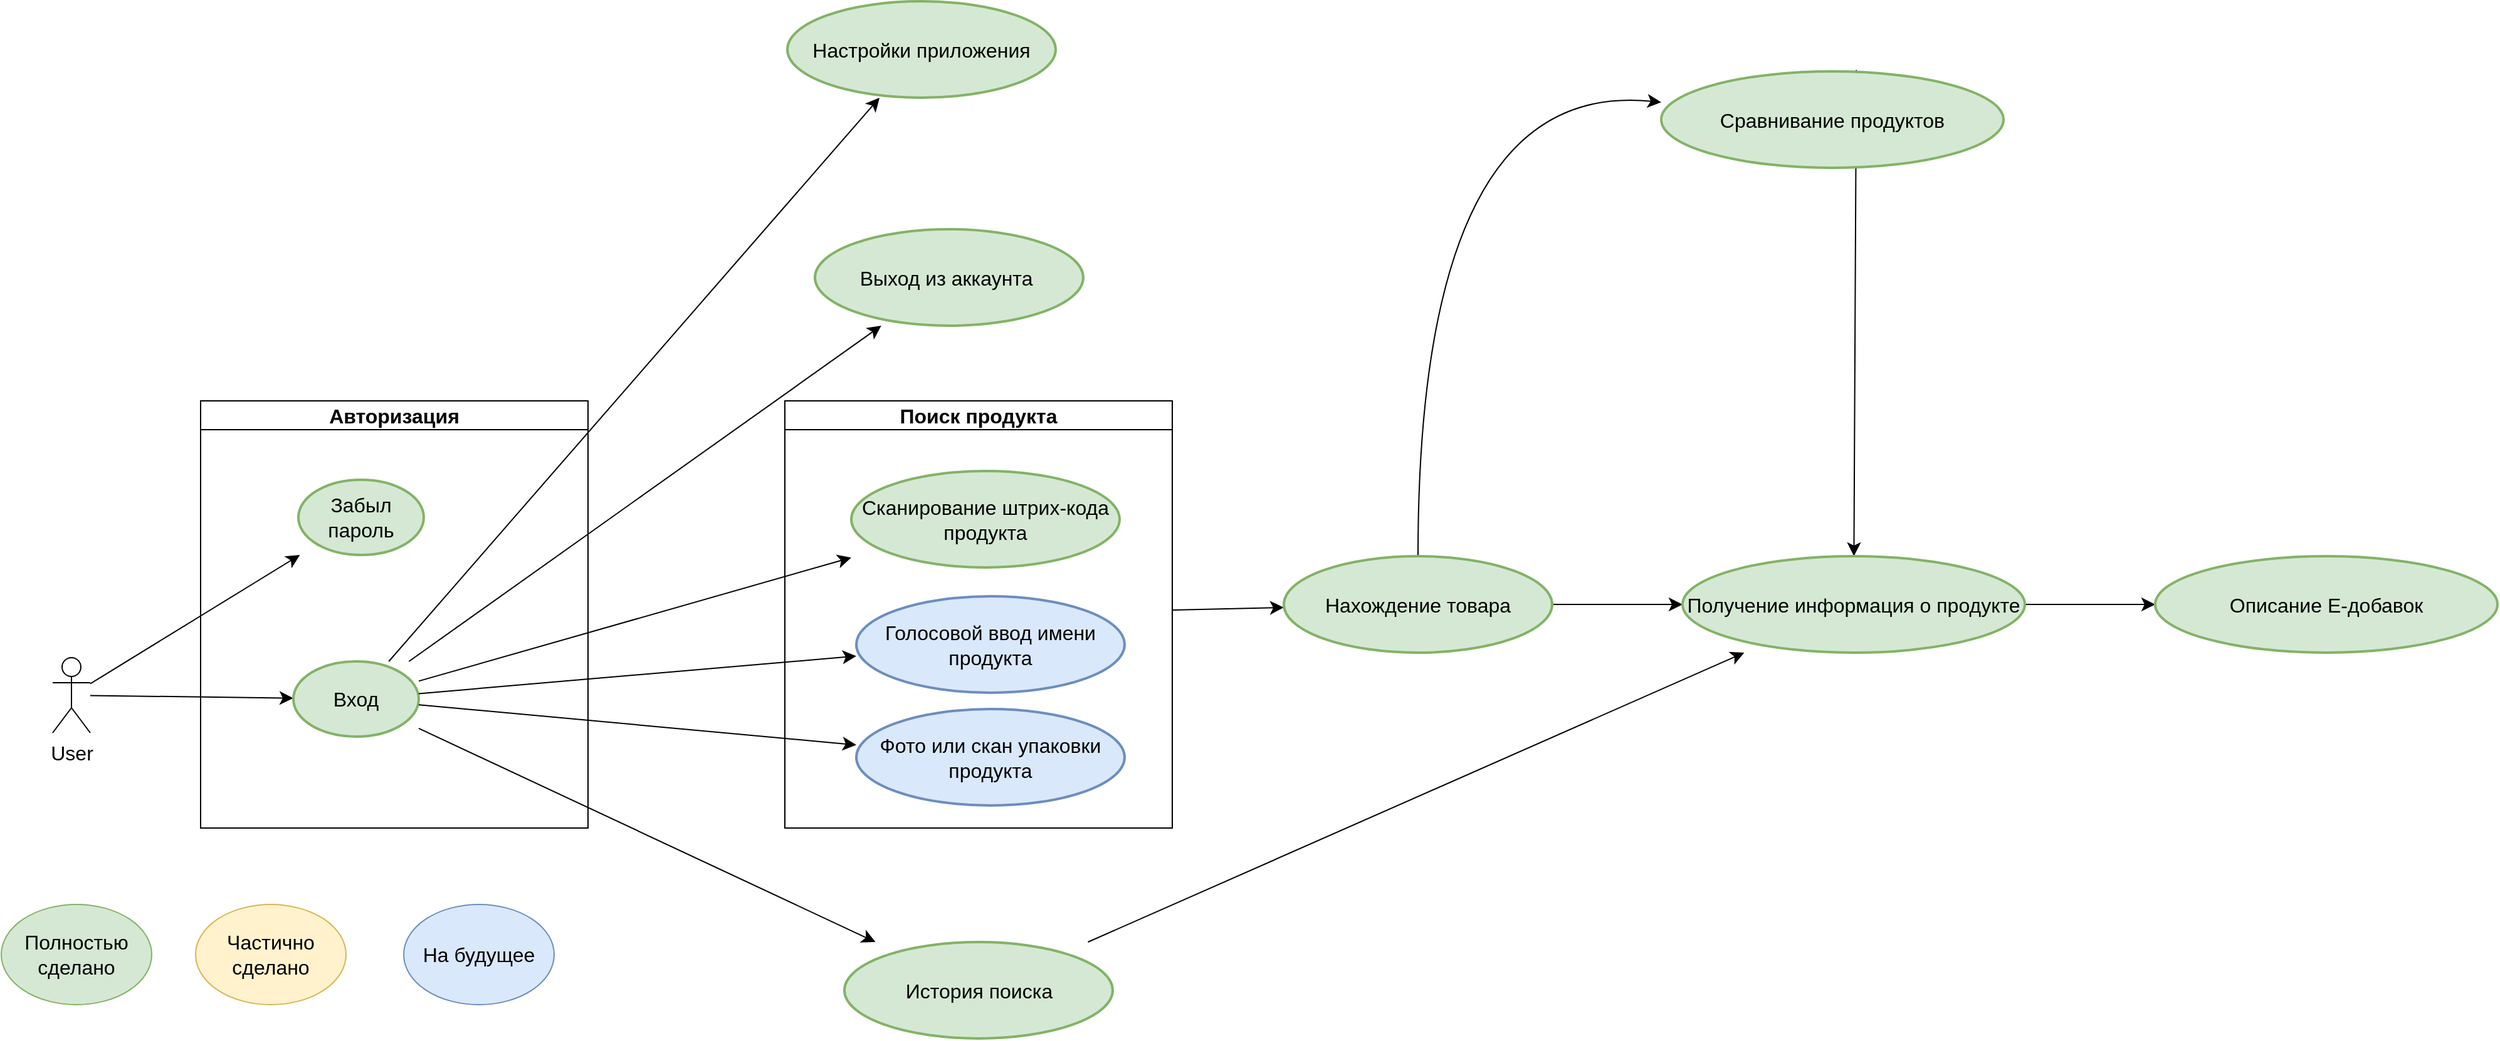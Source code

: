 <mxfile version="21.1.8" type="github" pages="3">
  <diagram name="Краткая" id="bCQILogSz7Zd9uqQqifb">
    <mxGraphModel dx="2238" dy="1818" grid="0" gridSize="10" guides="1" tooltips="1" connect="1" arrows="1" fold="1" page="0" pageScale="1" pageWidth="827" pageHeight="1169" math="0" shadow="0">
      <root>
        <mxCell id="0" />
        <mxCell id="1" parent="0" />
        <mxCell id="K-NvHZD64r7CuI1TDK3c-10" style="edgeStyle=none;curved=1;rounded=0;orthogonalLoop=1;jettySize=auto;html=1;fontSize=12;startSize=8;endSize=8;" parent="1" source="K-NvHZD64r7CuI1TDK3c-6" target="K-NvHZD64r7CuI1TDK3c-9" edge="1">
          <mxGeometry relative="1" as="geometry" />
        </mxCell>
        <mxCell id="K-NvHZD64r7CuI1TDK3c-14" style="edgeStyle=none;curved=1;rounded=0;orthogonalLoop=1;jettySize=auto;html=1;fontSize=12;startSize=8;endSize=8;" parent="1" source="K-NvHZD64r7CuI1TDK3c-6" target="K-NvHZD64r7CuI1TDK3c-12" edge="1">
          <mxGeometry relative="1" as="geometry" />
        </mxCell>
        <mxCell id="K-NvHZD64r7CuI1TDK3c-6" value="User&lt;br&gt;" style="shape=umlActor;verticalLabelPosition=bottom;verticalAlign=top;html=1;outlineConnect=0;fontSize=16;" parent="1" vertex="1">
          <mxGeometry x="-108" y="42" width="30" height="60" as="geometry" />
        </mxCell>
        <mxCell id="K-NvHZD64r7CuI1TDK3c-16" value="Авторизация" style="swimlane;whiteSpace=wrap;html=1;fontSize=16;startSize=23;" parent="1" vertex="1">
          <mxGeometry x="10" y="-163" width="309" height="341" as="geometry" />
        </mxCell>
        <mxCell id="K-NvHZD64r7CuI1TDK3c-12" value="Забыл пароль" style="strokeWidth=2;html=1;shape=mxgraph.flowchart.start_1;whiteSpace=wrap;fontSize=16;fillColor=#d5e8d4;strokeColor=#82b366;" parent="K-NvHZD64r7CuI1TDK3c-16" vertex="1">
          <mxGeometry x="78" y="63" width="100" height="60" as="geometry" />
        </mxCell>
        <mxCell id="K-NvHZD64r7CuI1TDK3c-9" value="Вход" style="strokeWidth=2;html=1;shape=mxgraph.flowchart.start_1;whiteSpace=wrap;fontSize=16;fillColor=#d5e8d4;strokeColor=#82b366;" parent="K-NvHZD64r7CuI1TDK3c-16" vertex="1">
          <mxGeometry x="74" y="208" width="100" height="60" as="geometry" />
        </mxCell>
        <mxCell id="K-NvHZD64r7CuI1TDK3c-45" style="edgeStyle=none;curved=1;rounded=0;orthogonalLoop=1;jettySize=auto;html=1;fontSize=12;startSize=8;endSize=8;" parent="1" source="K-NvHZD64r7CuI1TDK3c-20" target="K-NvHZD64r7CuI1TDK3c-44" edge="1">
          <mxGeometry relative="1" as="geometry" />
        </mxCell>
        <mxCell id="K-NvHZD64r7CuI1TDK3c-20" value="Поиск продукта" style="swimlane;whiteSpace=wrap;html=1;fontSize=16;" parent="1" vertex="1">
          <mxGeometry x="476" y="-163" width="309" height="341" as="geometry" />
        </mxCell>
        <mxCell id="K-NvHZD64r7CuI1TDK3c-17" value="Сканирование штрих-кода продукта" style="strokeWidth=2;html=1;shape=mxgraph.flowchart.start_1;whiteSpace=wrap;fontSize=16;fillColor=#d5e8d4;strokeColor=#82b366;" parent="K-NvHZD64r7CuI1TDK3c-20" vertex="1">
          <mxGeometry x="53" y="56" width="214" height="77" as="geometry" />
        </mxCell>
        <mxCell id="K-NvHZD64r7CuI1TDK3c-23" value="Голосовой ввод имени продукта" style="strokeWidth=2;html=1;shape=mxgraph.flowchart.start_1;whiteSpace=wrap;fontSize=16;fillColor=#dae8fc;strokeColor=#6c8ebf;" parent="K-NvHZD64r7CuI1TDK3c-20" vertex="1">
          <mxGeometry x="57" y="156" width="214" height="77" as="geometry" />
        </mxCell>
        <mxCell id="K-NvHZD64r7CuI1TDK3c-24" value="Фото или скан упаковки продукта" style="strokeWidth=2;html=1;shape=mxgraph.flowchart.start_1;whiteSpace=wrap;fontSize=16;fillColor=#dae8fc;strokeColor=#6c8ebf;" parent="K-NvHZD64r7CuI1TDK3c-20" vertex="1">
          <mxGeometry x="57" y="246" width="214" height="77" as="geometry" />
        </mxCell>
        <mxCell id="K-NvHZD64r7CuI1TDK3c-28" style="edgeStyle=none;curved=1;rounded=0;orthogonalLoop=1;jettySize=auto;html=1;fontSize=12;startSize=8;endSize=8;" parent="1" source="K-NvHZD64r7CuI1TDK3c-9" target="K-NvHZD64r7CuI1TDK3c-17" edge="1">
          <mxGeometry relative="1" as="geometry" />
        </mxCell>
        <mxCell id="K-NvHZD64r7CuI1TDK3c-29" style="edgeStyle=none;curved=1;rounded=0;orthogonalLoop=1;jettySize=auto;html=1;fontSize=12;startSize=8;endSize=8;" parent="1" source="K-NvHZD64r7CuI1TDK3c-9" target="K-NvHZD64r7CuI1TDK3c-23" edge="1">
          <mxGeometry relative="1" as="geometry" />
        </mxCell>
        <mxCell id="K-NvHZD64r7CuI1TDK3c-30" style="edgeStyle=none;curved=1;rounded=0;orthogonalLoop=1;jettySize=auto;html=1;fontSize=12;startSize=8;endSize=8;" parent="1" source="K-NvHZD64r7CuI1TDK3c-9" target="K-NvHZD64r7CuI1TDK3c-24" edge="1">
          <mxGeometry relative="1" as="geometry" />
        </mxCell>
        <mxCell id="K-NvHZD64r7CuI1TDK3c-46" style="edgeStyle=none;curved=1;rounded=0;orthogonalLoop=1;jettySize=auto;html=1;fontSize=12;startSize=8;endSize=8;" parent="1" source="K-NvHZD64r7CuI1TDK3c-44" target="K-NvHZD64r7CuI1TDK3c-34" edge="1">
          <mxGeometry relative="1" as="geometry">
            <mxPoint x="1200" y="217.521" as="targetPoint" />
          </mxGeometry>
        </mxCell>
        <mxCell id="K-NvHZD64r7CuI1TDK3c-64" style="edgeStyle=none;curved=1;rounded=0;orthogonalLoop=1;jettySize=auto;html=1;fontSize=12;startSize=8;endSize=8;" parent="1" source="K-NvHZD64r7CuI1TDK3c-44" target="K-NvHZD64r7CuI1TDK3c-52" edge="1">
          <mxGeometry relative="1" as="geometry">
            <mxPoint x="1195" y="-523.155" as="targetPoint" />
            <Array as="points">
              <mxPoint x="981" y="-421" />
            </Array>
          </mxGeometry>
        </mxCell>
        <mxCell id="K-NvHZD64r7CuI1TDK3c-44" value="Нахождение товара" style="strokeWidth=2;html=1;shape=mxgraph.flowchart.start_1;whiteSpace=wrap;fontSize=16;fillColor=#d5e8d4;strokeColor=#82b366;" parent="1" vertex="1">
          <mxGeometry x="874" y="-39" width="214" height="77" as="geometry" />
        </mxCell>
        <mxCell id="K-NvHZD64r7CuI1TDK3c-65" style="edgeStyle=none;curved=1;rounded=0;orthogonalLoop=1;jettySize=auto;html=1;fontSize=12;startSize=8;endSize=8;" parent="1" source="K-NvHZD64r7CuI1TDK3c-34" target="K-NvHZD64r7CuI1TDK3c-49" edge="1">
          <mxGeometry relative="1" as="geometry">
            <mxPoint x="1509.0" y="-186" as="sourcePoint" />
            <mxPoint x="1664" y="-186" as="targetPoint" />
          </mxGeometry>
        </mxCell>
        <mxCell id="K-NvHZD64r7CuI1TDK3c-76" style="edgeStyle=none;curved=1;rounded=0;orthogonalLoop=1;jettySize=auto;html=1;fontSize=12;startSize=8;endSize=8;" parent="1" source="K-NvHZD64r7CuI1TDK3c-9" target="K-NvHZD64r7CuI1TDK3c-67" edge="1">
          <mxGeometry relative="1" as="geometry">
            <mxPoint x="476.0" y="-358.269" as="targetPoint" />
          </mxGeometry>
        </mxCell>
        <mxCell id="K-NvHZD64r7CuI1TDK3c-78" value="Частично сделано" style="ellipse;whiteSpace=wrap;html=1;fontSize=16;fillColor=#fff2cc;strokeColor=#d6b656;" parent="1" vertex="1">
          <mxGeometry x="6" y="239" width="120" height="80" as="geometry" />
        </mxCell>
        <mxCell id="K-NvHZD64r7CuI1TDK3c-79" value="На будущее" style="ellipse;whiteSpace=wrap;html=1;fontSize=16;fillColor=#dae8fc;strokeColor=#6c8ebf;" parent="1" vertex="1">
          <mxGeometry x="172" y="239" width="120" height="80" as="geometry" />
        </mxCell>
        <mxCell id="K-NvHZD64r7CuI1TDK3c-80" value="Полностью сделано" style="ellipse;whiteSpace=wrap;html=1;fontSize=16;fillColor=#d5e8d4;strokeColor=#82b366;" parent="1" vertex="1">
          <mxGeometry x="-149" y="239" width="120" height="80" as="geometry" />
        </mxCell>
        <mxCell id="K-NvHZD64r7CuI1TDK3c-86" style="edgeStyle=none;curved=1;rounded=0;orthogonalLoop=1;jettySize=auto;html=1;fontSize=12;startSize=8;endSize=8;exitX=0.57;exitY=-0.015;exitDx=0;exitDy=0;exitPerimeter=0;" parent="1" source="K-NvHZD64r7CuI1TDK3c-52" target="K-NvHZD64r7CuI1TDK3c-34" edge="1">
          <mxGeometry relative="1" as="geometry">
            <mxPoint x="1367.728" y="-416" as="sourcePoint" />
            <mxPoint x="1368.081" y="-356.5" as="targetPoint" />
          </mxGeometry>
        </mxCell>
        <mxCell id="K-NvHZD64r7CuI1TDK3c-89" style="edgeStyle=none;curved=1;rounded=0;orthogonalLoop=1;jettySize=auto;html=1;fontSize=12;startSize=8;endSize=8;" parent="1" source="K-NvHZD64r7CuI1TDK3c-82" target="K-NvHZD64r7CuI1TDK3c-34" edge="1">
          <mxGeometry relative="1" as="geometry">
            <mxPoint x="668.098" y="497" as="sourcePoint" />
            <mxPoint x="1200" y="1135.0" as="targetPoint" />
          </mxGeometry>
        </mxCell>
        <mxCell id="K-NvHZD64r7CuI1TDK3c-67" value="Настройки приложения" style="strokeWidth=2;html=1;shape=mxgraph.flowchart.start_1;whiteSpace=wrap;fontSize=16;fillColor=#d5e8d4;strokeColor=#82b366;" parent="1" vertex="1">
          <mxGeometry x="478" y="-482" width="214" height="77" as="geometry" />
        </mxCell>
        <mxCell id="8AD9DSGidVF8uUSSU_Lu-1" value="Выход из аккаунта&amp;nbsp;" style="strokeWidth=2;html=1;shape=mxgraph.flowchart.start_1;whiteSpace=wrap;fontSize=16;fillColor=#d5e8d4;strokeColor=#82b366;" parent="1" vertex="1">
          <mxGeometry x="500" y="-300" width="214" height="77" as="geometry" />
        </mxCell>
        <mxCell id="8AD9DSGidVF8uUSSU_Lu-2" style="edgeStyle=none;curved=1;rounded=0;orthogonalLoop=1;jettySize=auto;html=1;fontSize=12;startSize=8;endSize=8;" parent="1" source="K-NvHZD64r7CuI1TDK3c-9" target="8AD9DSGidVF8uUSSU_Lu-1" edge="1">
          <mxGeometry relative="1" as="geometry" />
        </mxCell>
        <mxCell id="K-NvHZD64r7CuI1TDK3c-82" value="История поиска" style="strokeWidth=2;html=1;shape=mxgraph.flowchart.start_1;whiteSpace=wrap;fontSize=16;fillColor=#d5e8d4;strokeColor=#82b366;" parent="1" vertex="1">
          <mxGeometry x="523.5" y="269" width="214" height="77" as="geometry" />
        </mxCell>
        <mxCell id="8AD9DSGidVF8uUSSU_Lu-3" style="edgeStyle=none;curved=1;rounded=0;orthogonalLoop=1;jettySize=auto;html=1;fontSize=12;startSize=8;endSize=8;" parent="1" source="K-NvHZD64r7CuI1TDK3c-9" target="K-NvHZD64r7CuI1TDK3c-82" edge="1">
          <mxGeometry relative="1" as="geometry" />
        </mxCell>
        <mxCell id="K-NvHZD64r7CuI1TDK3c-34" value="Получение информация о продукте" style="strokeWidth=2;html=1;shape=mxgraph.flowchart.start_1;whiteSpace=wrap;fontSize=16;fillColor=#d5e8d4;strokeColor=#82b366;" parent="1" vertex="1">
          <mxGeometry x="1192" y="-39" width="273" height="77" as="geometry" />
        </mxCell>
        <mxCell id="K-NvHZD64r7CuI1TDK3c-52" value="Сравнивание продуктов" style="strokeWidth=2;html=1;shape=mxgraph.flowchart.start_1;whiteSpace=wrap;fontSize=16;fillColor=#d5e8d4;strokeColor=#82b366;" parent="1" vertex="1">
          <mxGeometry x="1175" y="-426" width="273" height="77" as="geometry" />
        </mxCell>
        <mxCell id="K-NvHZD64r7CuI1TDK3c-49" value="Описание Е-добавок" style="strokeWidth=2;html=1;shape=mxgraph.flowchart.start_1;whiteSpace=wrap;fontSize=16;fillColor=#d5e8d4;strokeColor=#82b366;" parent="1" vertex="1">
          <mxGeometry x="1569" y="-39" width="273" height="77" as="geometry" />
        </mxCell>
      </root>
    </mxGraphModel>
  </diagram>
  <diagram name="Подробная" id="GknqjclqeqYh_Kkgwe8b">
    <mxGraphModel dx="2520" dy="2218" grid="1" gridSize="10" guides="1" tooltips="1" connect="1" arrows="1" fold="1" page="0" pageScale="1" pageWidth="827" pageHeight="1169" math="0" shadow="0">
      <root>
        <mxCell id="ts1b0I4hZhlWG_oscwrZ-0" />
        <mxCell id="ts1b0I4hZhlWG_oscwrZ-1" parent="ts1b0I4hZhlWG_oscwrZ-0" />
        <mxCell id="ts1b0I4hZhlWG_oscwrZ-2" style="edgeStyle=none;curved=1;rounded=0;orthogonalLoop=1;jettySize=auto;html=1;fontSize=12;startSize=8;endSize=8;" parent="ts1b0I4hZhlWG_oscwrZ-1" source="ts1b0I4hZhlWG_oscwrZ-4" target="ts1b0I4hZhlWG_oscwrZ-7" edge="1">
          <mxGeometry relative="1" as="geometry" />
        </mxCell>
        <mxCell id="ts1b0I4hZhlWG_oscwrZ-3" style="edgeStyle=none;curved=1;rounded=0;orthogonalLoop=1;jettySize=auto;html=1;fontSize=12;startSize=8;endSize=8;" parent="ts1b0I4hZhlWG_oscwrZ-1" source="ts1b0I4hZhlWG_oscwrZ-4" target="ts1b0I4hZhlWG_oscwrZ-6" edge="1">
          <mxGeometry relative="1" as="geometry" />
        </mxCell>
        <mxCell id="ts1b0I4hZhlWG_oscwrZ-4" value="User&lt;br&gt;" style="shape=umlActor;verticalLabelPosition=bottom;verticalAlign=top;html=1;outlineConnect=0;fontSize=16;" parent="ts1b0I4hZhlWG_oscwrZ-1" vertex="1">
          <mxGeometry x="-108" y="42" width="30" height="60" as="geometry" />
        </mxCell>
        <mxCell id="ts1b0I4hZhlWG_oscwrZ-5" value="Авторизация" style="swimlane;whiteSpace=wrap;html=1;fontSize=16;" parent="ts1b0I4hZhlWG_oscwrZ-1" vertex="1">
          <mxGeometry x="10" y="-163" width="309" height="341" as="geometry" />
        </mxCell>
        <mxCell id="ts1b0I4hZhlWG_oscwrZ-6" value="Forgot Password" style="strokeWidth=2;html=1;shape=mxgraph.flowchart.start_1;whiteSpace=wrap;fontSize=16;fillColor=#d5e8d4;strokeColor=#82b366;" parent="ts1b0I4hZhlWG_oscwrZ-5" vertex="1">
          <mxGeometry x="78" y="63" width="100" height="60" as="geometry" />
        </mxCell>
        <mxCell id="ts1b0I4hZhlWG_oscwrZ-7" value="Login" style="strokeWidth=2;html=1;shape=mxgraph.flowchart.start_1;whiteSpace=wrap;fontSize=16;fillColor=#d5e8d4;strokeColor=#82b366;" parent="ts1b0I4hZhlWG_oscwrZ-5" vertex="1">
          <mxGeometry x="74" y="208" width="100" height="60" as="geometry" />
        </mxCell>
        <mxCell id="ts1b0I4hZhlWG_oscwrZ-8" style="edgeStyle=none;curved=1;rounded=0;orthogonalLoop=1;jettySize=auto;html=1;fontSize=12;startSize=8;endSize=8;" parent="ts1b0I4hZhlWG_oscwrZ-1" source="ts1b0I4hZhlWG_oscwrZ-9" target="ts1b0I4hZhlWG_oscwrZ-34" edge="1">
          <mxGeometry relative="1" as="geometry" />
        </mxCell>
        <mxCell id="ts1b0I4hZhlWG_oscwrZ-9" value="Поиск продукта" style="swimlane;whiteSpace=wrap;html=1;fontSize=16;" parent="ts1b0I4hZhlWG_oscwrZ-1" vertex="1">
          <mxGeometry x="476" y="-163" width="309" height="341" as="geometry" />
        </mxCell>
        <mxCell id="ts1b0I4hZhlWG_oscwrZ-10" value="Сканирование штрих-кода продукта" style="strokeWidth=2;html=1;shape=mxgraph.flowchart.start_1;whiteSpace=wrap;fontSize=16;fillColor=#d5e8d4;strokeColor=#82b366;" parent="ts1b0I4hZhlWG_oscwrZ-9" vertex="1">
          <mxGeometry x="53" y="56" width="214" height="77" as="geometry" />
        </mxCell>
        <mxCell id="ts1b0I4hZhlWG_oscwrZ-11" value="Голосовой ввод имени продукта" style="strokeWidth=2;html=1;shape=mxgraph.flowchart.start_1;whiteSpace=wrap;fontSize=16;fillColor=#dae8fc;strokeColor=#6c8ebf;" parent="ts1b0I4hZhlWG_oscwrZ-9" vertex="1">
          <mxGeometry x="57" y="156" width="214" height="77" as="geometry" />
        </mxCell>
        <mxCell id="ts1b0I4hZhlWG_oscwrZ-12" value="Фото или скан упаковки продукта" style="strokeWidth=2;html=1;shape=mxgraph.flowchart.start_1;whiteSpace=wrap;fontSize=16;fillColor=#dae8fc;strokeColor=#6c8ebf;" parent="ts1b0I4hZhlWG_oscwrZ-9" vertex="1">
          <mxGeometry x="57" y="246" width="214" height="77" as="geometry" />
        </mxCell>
        <mxCell id="ts1b0I4hZhlWG_oscwrZ-13" style="edgeStyle=none;curved=1;rounded=0;orthogonalLoop=1;jettySize=auto;html=1;fontSize=12;startSize=8;endSize=8;" parent="ts1b0I4hZhlWG_oscwrZ-1" source="ts1b0I4hZhlWG_oscwrZ-7" target="ts1b0I4hZhlWG_oscwrZ-10" edge="1">
          <mxGeometry relative="1" as="geometry" />
        </mxCell>
        <mxCell id="ts1b0I4hZhlWG_oscwrZ-14" style="edgeStyle=none;curved=1;rounded=0;orthogonalLoop=1;jettySize=auto;html=1;fontSize=12;startSize=8;endSize=8;" parent="ts1b0I4hZhlWG_oscwrZ-1" source="ts1b0I4hZhlWG_oscwrZ-7" target="ts1b0I4hZhlWG_oscwrZ-11" edge="1">
          <mxGeometry relative="1" as="geometry" />
        </mxCell>
        <mxCell id="ts1b0I4hZhlWG_oscwrZ-15" style="edgeStyle=none;curved=1;rounded=0;orthogonalLoop=1;jettySize=auto;html=1;fontSize=12;startSize=8;endSize=8;" parent="ts1b0I4hZhlWG_oscwrZ-1" source="ts1b0I4hZhlWG_oscwrZ-7" target="ts1b0I4hZhlWG_oscwrZ-12" edge="1">
          <mxGeometry relative="1" as="geometry" />
        </mxCell>
        <mxCell id="ts1b0I4hZhlWG_oscwrZ-16" value="Получение информация о продукте" style="swimlane;whiteSpace=wrap;html=1;fontSize=16;" parent="ts1b0I4hZhlWG_oscwrZ-1" vertex="1">
          <mxGeometry x="1200" y="-356.5" width="345" height="1491.5" as="geometry" />
        </mxCell>
        <mxCell id="ts1b0I4hZhlWG_oscwrZ-17" value="Подлинность (по штрих-коду)" style="strokeWidth=2;html=1;shape=mxgraph.flowchart.start_1;whiteSpace=wrap;fontSize=16;fillColor=#d5e8d4;strokeColor=#82b366;" parent="ts1b0I4hZhlWG_oscwrZ-16" vertex="1">
          <mxGeometry x="36" y="36" width="273" height="77" as="geometry" />
        </mxCell>
        <mxCell id="ts1b0I4hZhlWG_oscwrZ-18" value="Е-добавки" style="strokeWidth=2;html=1;shape=mxgraph.flowchart.start_1;whiteSpace=wrap;fontSize=16;fillColor=#d5e8d4;strokeColor=#82b366;" parent="ts1b0I4hZhlWG_oscwrZ-16" vertex="1">
          <mxGeometry x="36" y="132" width="273" height="77" as="geometry" />
        </mxCell>
        <mxCell id="ts1b0I4hZhlWG_oscwrZ-19" value="Состав продукта" style="strokeWidth=2;html=1;shape=mxgraph.flowchart.start_1;whiteSpace=wrap;fontSize=16;fillColor=#d5e8d4;strokeColor=#82b366;" parent="ts1b0I4hZhlWG_oscwrZ-16" vertex="1">
          <mxGeometry x="36" y="231" width="273" height="77" as="geometry" />
        </mxCell>
        <mxCell id="ts1b0I4hZhlWG_oscwrZ-20" value="Уровень безапасности продукта" style="strokeWidth=2;html=1;shape=mxgraph.flowchart.start_1;whiteSpace=wrap;fontSize=16;fillColor=#fff2cc;strokeColor=#d6b656;" parent="ts1b0I4hZhlWG_oscwrZ-16" vertex="1">
          <mxGeometry x="44" y="330" width="273" height="77" as="geometry" />
        </mxCell>
        <mxCell id="ts1b0I4hZhlWG_oscwrZ-21" value="Качество продукта" style="strokeWidth=2;html=1;shape=mxgraph.flowchart.start_1;whiteSpace=wrap;fontSize=16;fillColor=#dae8fc;strokeColor=#6c8ebf;" parent="ts1b0I4hZhlWG_oscwrZ-16" vertex="1">
          <mxGeometry x="44" y="423" width="273" height="77" as="geometry" />
        </mxCell>
        <mxCell id="ts1b0I4hZhlWG_oscwrZ-22" value="Обратный отзыв о качестве выданной информации" style="strokeWidth=2;html=1;shape=mxgraph.flowchart.start_1;whiteSpace=wrap;fontSize=16;fillColor=#dae8fc;strokeColor=#6c8ebf;" parent="ts1b0I4hZhlWG_oscwrZ-16" vertex="1">
          <mxGeometry x="44" y="525.5" width="273" height="77" as="geometry" />
        </mxCell>
        <mxCell id="ts1b0I4hZhlWG_oscwrZ-23" value="Витамины" style="strokeWidth=2;html=1;shape=mxgraph.flowchart.start_1;whiteSpace=wrap;fontSize=16;fillColor=#dae8fc;strokeColor=#6c8ebf;" parent="ts1b0I4hZhlWG_oscwrZ-16" vertex="1">
          <mxGeometry x="36" y="615.5" width="273" height="77" as="geometry" />
        </mxCell>
        <mxCell id="ts1b0I4hZhlWG_oscwrZ-24" value="Минералы" style="strokeWidth=2;html=1;shape=mxgraph.flowchart.start_1;whiteSpace=wrap;fontSize=16;fillColor=#dae8fc;strokeColor=#6c8ebf;" parent="ts1b0I4hZhlWG_oscwrZ-16" vertex="1">
          <mxGeometry x="33" y="712.5" width="273" height="77" as="geometry" />
        </mxCell>
        <mxCell id="ts1b0I4hZhlWG_oscwrZ-25" value="Энергетическая ценность" style="strokeWidth=2;html=1;shape=mxgraph.flowchart.start_1;whiteSpace=wrap;fontSize=16;fillColor=#fff2cc;strokeColor=#d6b656;" parent="ts1b0I4hZhlWG_oscwrZ-16" vertex="1">
          <mxGeometry x="33" y="805.5" width="273" height="77" as="geometry" />
        </mxCell>
        <mxCell id="ts1b0I4hZhlWG_oscwrZ-26" value="Белки" style="strokeWidth=2;html=1;shape=mxgraph.flowchart.start_1;whiteSpace=wrap;fontSize=16;fillColor=#d5e8d4;strokeColor=#82b366;" parent="ts1b0I4hZhlWG_oscwrZ-16" vertex="1">
          <mxGeometry x="36" y="903.5" width="273" height="77" as="geometry" />
        </mxCell>
        <mxCell id="ts1b0I4hZhlWG_oscwrZ-27" value="Жиры" style="strokeWidth=2;html=1;shape=mxgraph.flowchart.start_1;whiteSpace=wrap;fontSize=16;fillColor=#d5e8d4;strokeColor=#82b366;" parent="ts1b0I4hZhlWG_oscwrZ-16" vertex="1">
          <mxGeometry x="36" y="1010.5" width="273" height="77" as="geometry" />
        </mxCell>
        <mxCell id="ts1b0I4hZhlWG_oscwrZ-28" value="Углеводы" style="strokeWidth=2;html=1;shape=mxgraph.flowchart.start_1;whiteSpace=wrap;fontSize=16;fillColor=#d5e8d4;strokeColor=#82b366;" parent="ts1b0I4hZhlWG_oscwrZ-16" vertex="1">
          <mxGeometry x="33" y="1102.5" width="273" height="77" as="geometry" />
        </mxCell>
        <mxCell id="ts1b0I4hZhlWG_oscwrZ-29" value="Инсулиновая реакция на продукт" style="strokeWidth=2;html=1;shape=mxgraph.flowchart.start_1;whiteSpace=wrap;fontSize=16;fillColor=#dae8fc;strokeColor=#6c8ebf;" parent="ts1b0I4hZhlWG_oscwrZ-16" vertex="1">
          <mxGeometry x="44" y="1214.5" width="273" height="77" as="geometry" />
        </mxCell>
        <mxCell id="ts1b0I4hZhlWG_oscwrZ-30" value="Инсулиновый индекс" style="strokeWidth=2;html=1;shape=mxgraph.flowchart.start_1;whiteSpace=wrap;fontSize=16;fillColor=#dae8fc;strokeColor=#6c8ebf;" parent="ts1b0I4hZhlWG_oscwrZ-16" vertex="1">
          <mxGeometry x="44" y="1308.5" width="273" height="77" as="geometry" />
        </mxCell>
        <mxCell id="ts1b0I4hZhlWG_oscwrZ-31" value="Страна производитель" style="strokeWidth=2;html=1;shape=mxgraph.flowchart.start_1;whiteSpace=wrap;fontSize=16;fillColor=#d5e8d4;strokeColor=#82b366;" parent="ts1b0I4hZhlWG_oscwrZ-16" vertex="1">
          <mxGeometry x="36" y="1399.5" width="273" height="77" as="geometry" />
        </mxCell>
        <mxCell id="ts1b0I4hZhlWG_oscwrZ-32" style="edgeStyle=none;curved=1;rounded=0;orthogonalLoop=1;jettySize=auto;html=1;fontSize=12;startSize=8;endSize=8;" parent="ts1b0I4hZhlWG_oscwrZ-1" source="ts1b0I4hZhlWG_oscwrZ-34" target="ts1b0I4hZhlWG_oscwrZ-16" edge="1">
          <mxGeometry relative="1" as="geometry" />
        </mxCell>
        <mxCell id="ts1b0I4hZhlWG_oscwrZ-33" style="edgeStyle=none;curved=1;rounded=0;orthogonalLoop=1;jettySize=auto;html=1;fontSize=12;startSize=8;endSize=8;" parent="ts1b0I4hZhlWG_oscwrZ-1" source="ts1b0I4hZhlWG_oscwrZ-34" target="ts1b0I4hZhlWG_oscwrZ-43" edge="1">
          <mxGeometry relative="1" as="geometry">
            <Array as="points">
              <mxPoint x="981" y="-421" />
            </Array>
          </mxGeometry>
        </mxCell>
        <mxCell id="ts1b0I4hZhlWG_oscwrZ-34" value="Нахождение товара" style="strokeWidth=2;html=1;shape=mxgraph.flowchart.start_1;whiteSpace=wrap;fontSize=16;fillColor=#d5e8d4;strokeColor=#82b366;" parent="ts1b0I4hZhlWG_oscwrZ-1" vertex="1">
          <mxGeometry x="874" y="-39" width="214" height="77" as="geometry" />
        </mxCell>
        <mxCell id="ts1b0I4hZhlWG_oscwrZ-35" value="Описание Е-добавок" style="swimlane;whiteSpace=wrap;html=1;fontSize=16;" parent="ts1b0I4hZhlWG_oscwrZ-1" vertex="1">
          <mxGeometry x="1664" y="-544.5" width="361" height="717" as="geometry" />
        </mxCell>
        <mxCell id="ts1b0I4hZhlWG_oscwrZ-36" value="Уровень вреда элемента" style="strokeWidth=2;html=1;shape=mxgraph.flowchart.start_1;whiteSpace=wrap;fontSize=16;fillColor=#d5e8d4;strokeColor=#82b366;" parent="ts1b0I4hZhlWG_oscwrZ-35" vertex="1">
          <mxGeometry x="44" y="43" width="273" height="77" as="geometry" />
        </mxCell>
        <mxCell id="ts1b0I4hZhlWG_oscwrZ-37" value="Происхождение" style="strokeWidth=2;html=1;shape=mxgraph.flowchart.start_1;whiteSpace=wrap;fontSize=16;fillColor=#d5e8d4;strokeColor=#82b366;" parent="ts1b0I4hZhlWG_oscwrZ-35" vertex="1">
          <mxGeometry x="44" y="136" width="273" height="77" as="geometry" />
        </mxCell>
        <mxCell id="ts1b0I4hZhlWG_oscwrZ-38" value="Категория" style="strokeWidth=2;html=1;shape=mxgraph.flowchart.start_1;whiteSpace=wrap;fontSize=16;fillColor=#d5e8d4;strokeColor=#82b366;" parent="ts1b0I4hZhlWG_oscwrZ-35" vertex="1">
          <mxGeometry x="44" y="229" width="273" height="77" as="geometry" />
        </mxCell>
        <mxCell id="ts1b0I4hZhlWG_oscwrZ-39" value="Дневная норма" style="strokeWidth=2;html=1;shape=mxgraph.flowchart.start_1;whiteSpace=wrap;fontSize=16;fillColor=#d5e8d4;strokeColor=#82b366;" parent="ts1b0I4hZhlWG_oscwrZ-35" vertex="1">
          <mxGeometry x="44" y="322" width="273" height="77" as="geometry" />
        </mxCell>
        <mxCell id="ts1b0I4hZhlWG_oscwrZ-40" value="Легальность" style="strokeWidth=2;html=1;shape=mxgraph.flowchart.start_1;whiteSpace=wrap;fontSize=16;fillColor=#d5e8d4;strokeColor=#82b366;" parent="ts1b0I4hZhlWG_oscwrZ-35" vertex="1">
          <mxGeometry x="44" y="421" width="273" height="77" as="geometry" />
        </mxCell>
        <mxCell id="ts1b0I4hZhlWG_oscwrZ-41" value="Польза" style="strokeWidth=2;html=1;shape=mxgraph.flowchart.start_1;whiteSpace=wrap;fontSize=16;fillColor=#d5e8d4;strokeColor=#82b366;" parent="ts1b0I4hZhlWG_oscwrZ-35" vertex="1">
          <mxGeometry x="44" y="518" width="273" height="77" as="geometry" />
        </mxCell>
        <mxCell id="ts1b0I4hZhlWG_oscwrZ-42" value="Вред" style="strokeWidth=2;html=1;shape=mxgraph.flowchart.start_1;whiteSpace=wrap;fontSize=16;fillColor=#d5e8d4;strokeColor=#82b366;" parent="ts1b0I4hZhlWG_oscwrZ-35" vertex="1">
          <mxGeometry x="44" y="615" width="273" height="77" as="geometry" />
        </mxCell>
        <mxCell id="ts1b0I4hZhlWG_oscwrZ-43" value="Сравнивание продуктов" style="swimlane;whiteSpace=wrap;html=1;fontSize=16;" parent="ts1b0I4hZhlWG_oscwrZ-1" vertex="1">
          <mxGeometry x="1195" y="-814" width="345" height="417" as="geometry" />
        </mxCell>
        <mxCell id="ts1b0I4hZhlWG_oscwrZ-44" value="Удаление из сравнивания" style="strokeWidth=2;html=1;shape=mxgraph.flowchart.start_1;whiteSpace=wrap;fontSize=16;fillColor=#d5e8d4;strokeColor=#82b366;" parent="ts1b0I4hZhlWG_oscwrZ-43" vertex="1">
          <mxGeometry x="36" y="132" width="273" height="77" as="geometry" />
        </mxCell>
        <mxCell id="ts1b0I4hZhlWG_oscwrZ-45" value="Очистка списка сравниваемых продуктов" style="strokeWidth=2;html=1;shape=mxgraph.flowchart.start_1;whiteSpace=wrap;fontSize=16;fillColor=#d5e8d4;strokeColor=#82b366;" parent="ts1b0I4hZhlWG_oscwrZ-43" vertex="1">
          <mxGeometry x="36" y="231" width="273" height="77" as="geometry" />
        </mxCell>
        <mxCell id="ts1b0I4hZhlWG_oscwrZ-46" value="Подробное описание конкретного продукта" style="strokeWidth=2;html=1;shape=mxgraph.flowchart.start_1;whiteSpace=wrap;fontSize=16;fillColor=#d5e8d4;strokeColor=#82b366;" parent="ts1b0I4hZhlWG_oscwrZ-43" vertex="1">
          <mxGeometry x="36" y="321" width="273" height="77" as="geometry" />
        </mxCell>
        <mxCell id="ts1b0I4hZhlWG_oscwrZ-47" value="Безопасность" style="strokeWidth=2;html=1;shape=mxgraph.flowchart.start_1;whiteSpace=wrap;fontSize=16;fillColor=#d5e8d4;strokeColor=#82b366;" parent="ts1b0I4hZhlWG_oscwrZ-43" vertex="1">
          <mxGeometry x="36" y="38" width="273" height="77" as="geometry" />
        </mxCell>
        <mxCell id="ts1b0I4hZhlWG_oscwrZ-48" style="edgeStyle=none;curved=1;rounded=0;orthogonalLoop=1;jettySize=auto;html=1;fontSize=12;startSize=8;endSize=8;" parent="ts1b0I4hZhlWG_oscwrZ-1" source="ts1b0I4hZhlWG_oscwrZ-18" target="ts1b0I4hZhlWG_oscwrZ-35" edge="1">
          <mxGeometry relative="1" as="geometry" />
        </mxCell>
        <mxCell id="ts1b0I4hZhlWG_oscwrZ-49" value="Настройки" style="swimlane;whiteSpace=wrap;html=1;fontSize=16;" parent="ts1b0I4hZhlWG_oscwrZ-1" vertex="1">
          <mxGeometry x="476" y="-919" width="309" height="730" as="geometry" />
        </mxCell>
        <mxCell id="ts1b0I4hZhlWG_oscwrZ-50" value="Изменение личных данных" style="strokeWidth=2;html=1;shape=mxgraph.flowchart.start_1;whiteSpace=wrap;fontSize=16;fillColor=#d5e8d4;strokeColor=#82b366;" parent="ts1b0I4hZhlWG_oscwrZ-49" vertex="1">
          <mxGeometry x="53" y="56" width="214" height="77" as="geometry" />
        </mxCell>
        <mxCell id="ts1b0I4hZhlWG_oscwrZ-51" value="Изменение пароля" style="strokeWidth=2;html=1;shape=mxgraph.flowchart.start_1;whiteSpace=wrap;fontSize=16;fillColor=#d5e8d4;strokeColor=#82b366;" parent="ts1b0I4hZhlWG_oscwrZ-49" vertex="1">
          <mxGeometry x="55" y="149" width="214" height="77" as="geometry" />
        </mxCell>
        <mxCell id="ts1b0I4hZhlWG_oscwrZ-52" value="Изменение почты" style="strokeWidth=2;html=1;shape=mxgraph.flowchart.start_1;whiteSpace=wrap;fontSize=16;fillColor=#d5e8d4;strokeColor=#82b366;" parent="ts1b0I4hZhlWG_oscwrZ-49" vertex="1">
          <mxGeometry x="53" y="245" width="214" height="77" as="geometry" />
        </mxCell>
        <mxCell id="ts1b0I4hZhlWG_oscwrZ-53" value="Получение информации о программе, и контакты разработчиков для обратной связи" style="strokeWidth=2;html=1;shape=mxgraph.flowchart.start_1;whiteSpace=wrap;fontSize=16;fillColor=#d5e8d4;strokeColor=#82b366;" parent="ts1b0I4hZhlWG_oscwrZ-49" vertex="1">
          <mxGeometry x="39.5" y="430" width="230" height="195" as="geometry" />
        </mxCell>
        <mxCell id="ts1b0I4hZhlWG_oscwrZ-54" value="Выход из аккаунта" style="strokeWidth=2;html=1;shape=mxgraph.flowchart.start_1;whiteSpace=wrap;fontSize=16;fillColor=#d5e8d4;strokeColor=#82b366;" parent="ts1b0I4hZhlWG_oscwrZ-49" vertex="1">
          <mxGeometry x="53" y="639" width="214" height="77" as="geometry" />
        </mxCell>
        <mxCell id="ts1b0I4hZhlWG_oscwrZ-55" value="Смена темы приложения" style="strokeWidth=2;html=1;shape=mxgraph.flowchart.start_1;whiteSpace=wrap;fontSize=16;fillColor=#d5e8d4;strokeColor=#82b366;" parent="ts1b0I4hZhlWG_oscwrZ-49" vertex="1">
          <mxGeometry x="55" y="338" width="214" height="77" as="geometry" />
        </mxCell>
        <mxCell id="ts1b0I4hZhlWG_oscwrZ-56" style="edgeStyle=none;curved=1;rounded=0;orthogonalLoop=1;jettySize=auto;html=1;fontSize=12;startSize=8;endSize=8;" parent="ts1b0I4hZhlWG_oscwrZ-1" source="ts1b0I4hZhlWG_oscwrZ-7" target="ts1b0I4hZhlWG_oscwrZ-49" edge="1">
          <mxGeometry relative="1" as="geometry" />
        </mxCell>
        <mxCell id="ts1b0I4hZhlWG_oscwrZ-57" value="Частично сделано" style="ellipse;whiteSpace=wrap;html=1;fontSize=16;fillColor=#fff2cc;strokeColor=#d6b656;" parent="ts1b0I4hZhlWG_oscwrZ-1" vertex="1">
          <mxGeometry x="6" y="239" width="120" height="80" as="geometry" />
        </mxCell>
        <mxCell id="ts1b0I4hZhlWG_oscwrZ-58" value="На будущее" style="ellipse;whiteSpace=wrap;html=1;fontSize=16;fillColor=#dae8fc;strokeColor=#6c8ebf;" parent="ts1b0I4hZhlWG_oscwrZ-1" vertex="1">
          <mxGeometry x="172" y="239" width="120" height="80" as="geometry" />
        </mxCell>
        <mxCell id="ts1b0I4hZhlWG_oscwrZ-59" value="Полностью сделано" style="ellipse;whiteSpace=wrap;html=1;fontSize=16;fillColor=#d5e8d4;strokeColor=#82b366;" parent="ts1b0I4hZhlWG_oscwrZ-1" vertex="1">
          <mxGeometry x="-149" y="239" width="120" height="80" as="geometry" />
        </mxCell>
        <mxCell id="ts1b0I4hZhlWG_oscwrZ-60" value="История поиска" style="swimlane;whiteSpace=wrap;html=1;fontSize=16;" parent="ts1b0I4hZhlWG_oscwrZ-1" vertex="1">
          <mxGeometry x="478" y="245" width="309" height="341" as="geometry" />
        </mxCell>
        <mxCell id="ts1b0I4hZhlWG_oscwrZ-61" value="Краткое описание о продукте" style="strokeWidth=2;html=1;shape=mxgraph.flowchart.start_1;whiteSpace=wrap;fontSize=16;fillColor=#d5e8d4;strokeColor=#82b366;" parent="ts1b0I4hZhlWG_oscwrZ-60" vertex="1">
          <mxGeometry x="53" y="56" width="214" height="77" as="geometry" />
        </mxCell>
        <mxCell id="ts1b0I4hZhlWG_oscwrZ-62" value="Подробное описание конкретного продукта" style="strokeWidth=2;html=1;shape=mxgraph.flowchart.start_1;whiteSpace=wrap;fontSize=16;fillColor=#d5e8d4;strokeColor=#82b366;" parent="ts1b0I4hZhlWG_oscwrZ-60" vertex="1">
          <mxGeometry x="21.5" y="175" width="273" height="77" as="geometry" />
        </mxCell>
        <mxCell id="ts1b0I4hZhlWG_oscwrZ-63" style="edgeStyle=none;curved=1;rounded=0;orthogonalLoop=1;jettySize=auto;html=1;fontSize=12;startSize=8;endSize=8;" parent="ts1b0I4hZhlWG_oscwrZ-1" source="ts1b0I4hZhlWG_oscwrZ-46" target="ts1b0I4hZhlWG_oscwrZ-16" edge="1">
          <mxGeometry relative="1" as="geometry" />
        </mxCell>
        <mxCell id="ts1b0I4hZhlWG_oscwrZ-64" style="edgeStyle=none;curved=1;rounded=0;orthogonalLoop=1;jettySize=auto;html=1;entryX=0;entryY=1;entryDx=0;entryDy=0;fontSize=12;startSize=8;endSize=8;" parent="ts1b0I4hZhlWG_oscwrZ-1" source="ts1b0I4hZhlWG_oscwrZ-62" target="ts1b0I4hZhlWG_oscwrZ-16" edge="1">
          <mxGeometry relative="1" as="geometry" />
        </mxCell>
      </root>
    </mxGraphModel>
  </diagram>
  <diagram name="Копия Подробная" id="8djobCHV0oxgJcTEg9OF">
    <mxGraphModel dx="1838" dy="1418" grid="0" gridSize="10" guides="1" tooltips="1" connect="1" arrows="1" fold="1" page="0" pageScale="1" pageWidth="827" pageHeight="1169" math="0" shadow="0">
      <root>
        <mxCell id="DN81_5zWN0_bW4bDyv4Y-0" />
        <mxCell id="DN81_5zWN0_bW4bDyv4Y-1" parent="DN81_5zWN0_bW4bDyv4Y-0" />
        <mxCell id="DN81_5zWN0_bW4bDyv4Y-4" value="User&lt;br&gt;" style="shape=umlActor;verticalLabelPosition=bottom;verticalAlign=top;html=1;outlineConnect=0;fontSize=16;" vertex="1" parent="DN81_5zWN0_bW4bDyv4Y-1">
          <mxGeometry x="325" y="80" width="54" height="108" as="geometry" />
        </mxCell>
        <mxCell id="DN81_5zWN0_bW4bDyv4Y-8" style="edgeStyle=none;curved=1;rounded=0;orthogonalLoop=1;jettySize=auto;html=1;fontSize=12;startSize=8;endSize=8;" edge="1" parent="DN81_5zWN0_bW4bDyv4Y-1" source="DN81_5zWN0_bW4bDyv4Y-10" target="DN81_5zWN0_bW4bDyv4Y-34">
          <mxGeometry relative="1" as="geometry">
            <mxPoint x="785" y="3.974" as="sourcePoint" />
          </mxGeometry>
        </mxCell>
        <mxCell id="DN81_5zWN0_bW4bDyv4Y-13" style="edgeStyle=none;curved=1;rounded=0;orthogonalLoop=1;jettySize=auto;html=1;fontSize=12;startSize=8;endSize=8;exitX=0.5;exitY=0.5;exitDx=0;exitDy=0;exitPerimeter=0;" edge="1" parent="DN81_5zWN0_bW4bDyv4Y-1" source="DN81_5zWN0_bW4bDyv4Y-4" target="DN81_5zWN0_bW4bDyv4Y-10">
          <mxGeometry relative="1" as="geometry">
            <mxPoint x="210.0" y="75" as="sourcePoint" />
          </mxGeometry>
        </mxCell>
        <mxCell id="DN81_5zWN0_bW4bDyv4Y-32" style="edgeStyle=none;curved=1;rounded=0;orthogonalLoop=1;jettySize=auto;html=1;fontSize=12;startSize=8;endSize=8;" edge="1" parent="DN81_5zWN0_bW4bDyv4Y-1" source="DN81_5zWN0_bW4bDyv4Y-34" target="DN81_5zWN0_bW4bDyv4Y-17">
          <mxGeometry relative="1" as="geometry">
            <mxPoint x="1200" y="232.352" as="targetPoint" />
          </mxGeometry>
        </mxCell>
        <mxCell id="DN81_5zWN0_bW4bDyv4Y-33" style="edgeStyle=none;curved=1;rounded=0;orthogonalLoop=1;jettySize=auto;html=1;fontSize=12;startSize=8;endSize=8;" edge="1" parent="DN81_5zWN0_bW4bDyv4Y-1" source="DN81_5zWN0_bW4bDyv4Y-34" target="DN81_5zWN0_bW4bDyv4Y-45">
          <mxGeometry relative="1" as="geometry">
            <Array as="points">
              <mxPoint x="1050" y="-110" />
            </Array>
            <mxPoint x="1195" y="-523.155" as="targetPoint" />
          </mxGeometry>
        </mxCell>
        <mxCell id="DN81_5zWN0_bW4bDyv4Y-34" value="Нахождение товара" style="strokeWidth=2;html=1;shape=mxgraph.flowchart.start_1;whiteSpace=wrap;fontSize=16;fillColor=#d5e8d4;strokeColor=#82b366;" vertex="1" parent="DN81_5zWN0_bW4bDyv4Y-1">
          <mxGeometry x="920" y="36.5" width="214" height="77" as="geometry" />
        </mxCell>
        <mxCell id="DN81_5zWN0_bW4bDyv4Y-48" style="edgeStyle=none;curved=1;rounded=0;orthogonalLoop=1;jettySize=auto;html=1;fontSize=12;startSize=8;endSize=8;" edge="1" parent="DN81_5zWN0_bW4bDyv4Y-1" source="DN81_5zWN0_bW4bDyv4Y-17" target="DN81_5zWN0_bW4bDyv4Y-36">
          <mxGeometry relative="1" as="geometry">
            <mxPoint x="1509" y="-186" as="sourcePoint" />
            <mxPoint x="1664" y="-80.971" as="targetPoint" />
          </mxGeometry>
        </mxCell>
        <mxCell id="DN81_5zWN0_bW4bDyv4Y-63" style="edgeStyle=none;curved=1;rounded=0;orthogonalLoop=1;jettySize=auto;html=1;fontSize=12;startSize=8;endSize=8;" edge="1" parent="DN81_5zWN0_bW4bDyv4Y-1" source="DN81_5zWN0_bW4bDyv4Y-45" target="DN81_5zWN0_bW4bDyv4Y-17">
          <mxGeometry relative="1" as="geometry">
            <mxPoint x="1367.728" y="-416" as="sourcePoint" />
            <mxPoint x="1368.081" y="-356.5" as="targetPoint" />
          </mxGeometry>
        </mxCell>
        <mxCell id="DN81_5zWN0_bW4bDyv4Y-10" value="Поиск продукта" style="strokeWidth=2;html=1;shape=mxgraph.flowchart.start_1;whiteSpace=wrap;fontSize=16;fillColor=#d5e8d4;strokeColor=#82b366;" vertex="1" parent="DN81_5zWN0_bW4bDyv4Y-1">
          <mxGeometry x="550" y="36.5" width="214" height="77" as="geometry" />
        </mxCell>
        <mxCell id="DN81_5zWN0_bW4bDyv4Y-45" value="Сравнивание продуктов" style="strokeWidth=2;html=1;shape=mxgraph.flowchart.start_1;whiteSpace=wrap;fontSize=16;fillColor=#d5e8d4;strokeColor=#82b366;" vertex="1" parent="DN81_5zWN0_bW4bDyv4Y-1">
          <mxGeometry x="1250" y="-157" width="273" height="77" as="geometry" />
        </mxCell>
        <mxCell id="DN81_5zWN0_bW4bDyv4Y-17" value="Получение информация о продукте" style="strokeWidth=2;html=1;shape=mxgraph.flowchart.start_1;whiteSpace=wrap;fontSize=16;fillColor=#d5e8d4;strokeColor=#82b366;" vertex="1" parent="DN81_5zWN0_bW4bDyv4Y-1">
          <mxGeometry x="1250" y="42" width="273" height="77" as="geometry" />
        </mxCell>
        <mxCell id="DN81_5zWN0_bW4bDyv4Y-36" value="Описание Е-добавок" style="strokeWidth=2;html=1;shape=mxgraph.flowchart.start_1;whiteSpace=wrap;fontSize=16;fillColor=#d5e8d4;strokeColor=#82b366;" vertex="1" parent="DN81_5zWN0_bW4bDyv4Y-1">
          <mxGeometry x="1630" y="42" width="273" height="77" as="geometry" />
        </mxCell>
        <mxCell id="R30B1QSAIilmyybHXV1j-4" style="edgeStyle=orthogonalEdgeStyle;rounded=0;orthogonalLoop=1;jettySize=auto;html=1;" edge="1" parent="DN81_5zWN0_bW4bDyv4Y-1" source="DN81_5zWN0_bW4bDyv4Y-61" target="DN81_5zWN0_bW4bDyv4Y-17">
          <mxGeometry relative="1" as="geometry" />
        </mxCell>
        <mxCell id="DN81_5zWN0_bW4bDyv4Y-61" value="История поиска" style="strokeWidth=2;html=1;shape=mxgraph.flowchart.start_1;whiteSpace=wrap;fontSize=16;fillColor=#d5e8d4;strokeColor=#82b366;" vertex="1" parent="DN81_5zWN0_bW4bDyv4Y-1">
          <mxGeometry x="550" y="162" width="214" height="77" as="geometry" />
        </mxCell>
        <mxCell id="R30B1QSAIilmyybHXV1j-3" style="rounded=0;orthogonalLoop=1;jettySize=auto;html=1;exitX=0.5;exitY=0.5;exitDx=0;exitDy=0;exitPerimeter=0;" edge="1" parent="DN81_5zWN0_bW4bDyv4Y-1" source="DN81_5zWN0_bW4bDyv4Y-4" target="DN81_5zWN0_bW4bDyv4Y-61">
          <mxGeometry relative="1" as="geometry">
            <mxPoint x="210.0" y="87.626" as="sourcePoint" />
          </mxGeometry>
        </mxCell>
      </root>
    </mxGraphModel>
  </diagram>
</mxfile>
